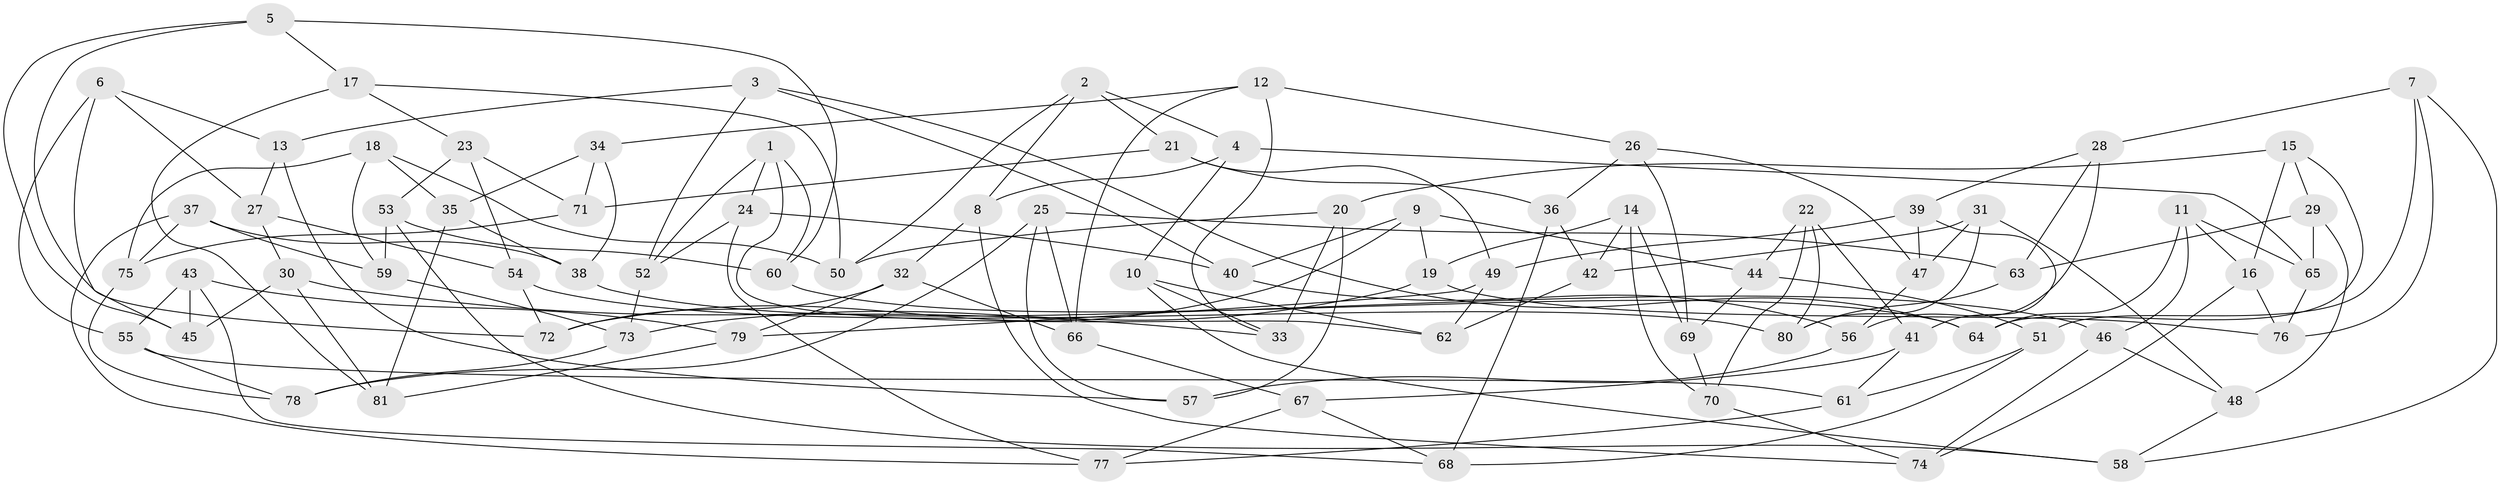// coarse degree distribution, {6: 0.5306122448979592, 5: 0.10204081632653061, 4: 0.3469387755102041, 3: 0.02040816326530612}
// Generated by graph-tools (version 1.1) at 2025/24/03/03/25 07:24:29]
// undirected, 81 vertices, 162 edges
graph export_dot {
graph [start="1"]
  node [color=gray90,style=filled];
  1;
  2;
  3;
  4;
  5;
  6;
  7;
  8;
  9;
  10;
  11;
  12;
  13;
  14;
  15;
  16;
  17;
  18;
  19;
  20;
  21;
  22;
  23;
  24;
  25;
  26;
  27;
  28;
  29;
  30;
  31;
  32;
  33;
  34;
  35;
  36;
  37;
  38;
  39;
  40;
  41;
  42;
  43;
  44;
  45;
  46;
  47;
  48;
  49;
  50;
  51;
  52;
  53;
  54;
  55;
  56;
  57;
  58;
  59;
  60;
  61;
  62;
  63;
  64;
  65;
  66;
  67;
  68;
  69;
  70;
  71;
  72;
  73;
  74;
  75;
  76;
  77;
  78;
  79;
  80;
  81;
  1 -- 52;
  1 -- 62;
  1 -- 24;
  1 -- 60;
  2 -- 50;
  2 -- 21;
  2 -- 4;
  2 -- 8;
  3 -- 52;
  3 -- 40;
  3 -- 64;
  3 -- 13;
  4 -- 8;
  4 -- 65;
  4 -- 10;
  5 -- 45;
  5 -- 17;
  5 -- 60;
  5 -- 72;
  6 -- 55;
  6 -- 13;
  6 -- 45;
  6 -- 27;
  7 -- 51;
  7 -- 58;
  7 -- 76;
  7 -- 28;
  8 -- 74;
  8 -- 32;
  9 -- 72;
  9 -- 40;
  9 -- 19;
  9 -- 44;
  10 -- 33;
  10 -- 62;
  10 -- 58;
  11 -- 46;
  11 -- 64;
  11 -- 65;
  11 -- 16;
  12 -- 34;
  12 -- 33;
  12 -- 66;
  12 -- 26;
  13 -- 27;
  13 -- 57;
  14 -- 70;
  14 -- 19;
  14 -- 69;
  14 -- 42;
  15 -- 64;
  15 -- 16;
  15 -- 20;
  15 -- 29;
  16 -- 74;
  16 -- 76;
  17 -- 23;
  17 -- 50;
  17 -- 81;
  18 -- 75;
  18 -- 35;
  18 -- 59;
  18 -- 50;
  19 -- 73;
  19 -- 76;
  20 -- 57;
  20 -- 33;
  20 -- 50;
  21 -- 49;
  21 -- 71;
  21 -- 36;
  22 -- 80;
  22 -- 44;
  22 -- 41;
  22 -- 70;
  23 -- 54;
  23 -- 53;
  23 -- 71;
  24 -- 40;
  24 -- 52;
  24 -- 77;
  25 -- 66;
  25 -- 63;
  25 -- 57;
  25 -- 78;
  26 -- 47;
  26 -- 36;
  26 -- 69;
  27 -- 30;
  27 -- 54;
  28 -- 56;
  28 -- 39;
  28 -- 63;
  29 -- 48;
  29 -- 65;
  29 -- 63;
  30 -- 45;
  30 -- 33;
  30 -- 81;
  31 -- 48;
  31 -- 42;
  31 -- 80;
  31 -- 47;
  32 -- 66;
  32 -- 72;
  32 -- 79;
  34 -- 38;
  34 -- 71;
  34 -- 35;
  35 -- 38;
  35 -- 81;
  36 -- 42;
  36 -- 68;
  37 -- 75;
  37 -- 77;
  37 -- 38;
  37 -- 59;
  38 -- 46;
  39 -- 47;
  39 -- 49;
  39 -- 41;
  40 -- 56;
  41 -- 67;
  41 -- 61;
  42 -- 62;
  43 -- 55;
  43 -- 79;
  43 -- 45;
  43 -- 68;
  44 -- 69;
  44 -- 51;
  46 -- 74;
  46 -- 48;
  47 -- 56;
  48 -- 58;
  49 -- 62;
  49 -- 79;
  51 -- 61;
  51 -- 68;
  52 -- 73;
  53 -- 60;
  53 -- 59;
  53 -- 58;
  54 -- 72;
  54 -- 80;
  55 -- 61;
  55 -- 78;
  56 -- 57;
  59 -- 73;
  60 -- 64;
  61 -- 77;
  63 -- 80;
  65 -- 76;
  66 -- 67;
  67 -- 77;
  67 -- 68;
  69 -- 70;
  70 -- 74;
  71 -- 75;
  73 -- 78;
  75 -- 78;
  79 -- 81;
}
